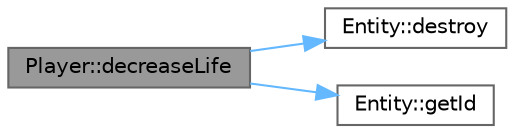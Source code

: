 digraph "Player::decreaseLife"
{
 // LATEX_PDF_SIZE
  bgcolor="transparent";
  edge [fontname=Helvetica,fontsize=10,labelfontname=Helvetica,labelfontsize=10];
  node [fontname=Helvetica,fontsize=10,shape=box,height=0.2,width=0.4];
  rankdir="LR";
  Node1 [id="Node000001",label="Player::decreaseLife",height=0.2,width=0.4,color="gray40", fillcolor="grey60", style="filled", fontcolor="black",tooltip="Decreases the player's life by one."];
  Node1 -> Node2 [id="edge1_Node000001_Node000002",color="steelblue1",style="solid",tooltip=" "];
  Node2 [id="Node000002",label="Entity::destroy",height=0.2,width=0.4,color="grey40", fillcolor="white", style="filled",URL="$classEntity.html#a691dbe5f9ec930c27af2af0b97907a9e",tooltip="Marks the entity as destroyed."];
  Node1 -> Node3 [id="edge2_Node000001_Node000003",color="steelblue1",style="solid",tooltip=" "];
  Node3 [id="Node000003",label="Entity::getId",height=0.2,width=0.4,color="grey40", fillcolor="white", style="filled",URL="$classEntity.html#a93c54f49ef525fb5461ef456593abcbb",tooltip="Gets the unique identifier of the entity."];
}
